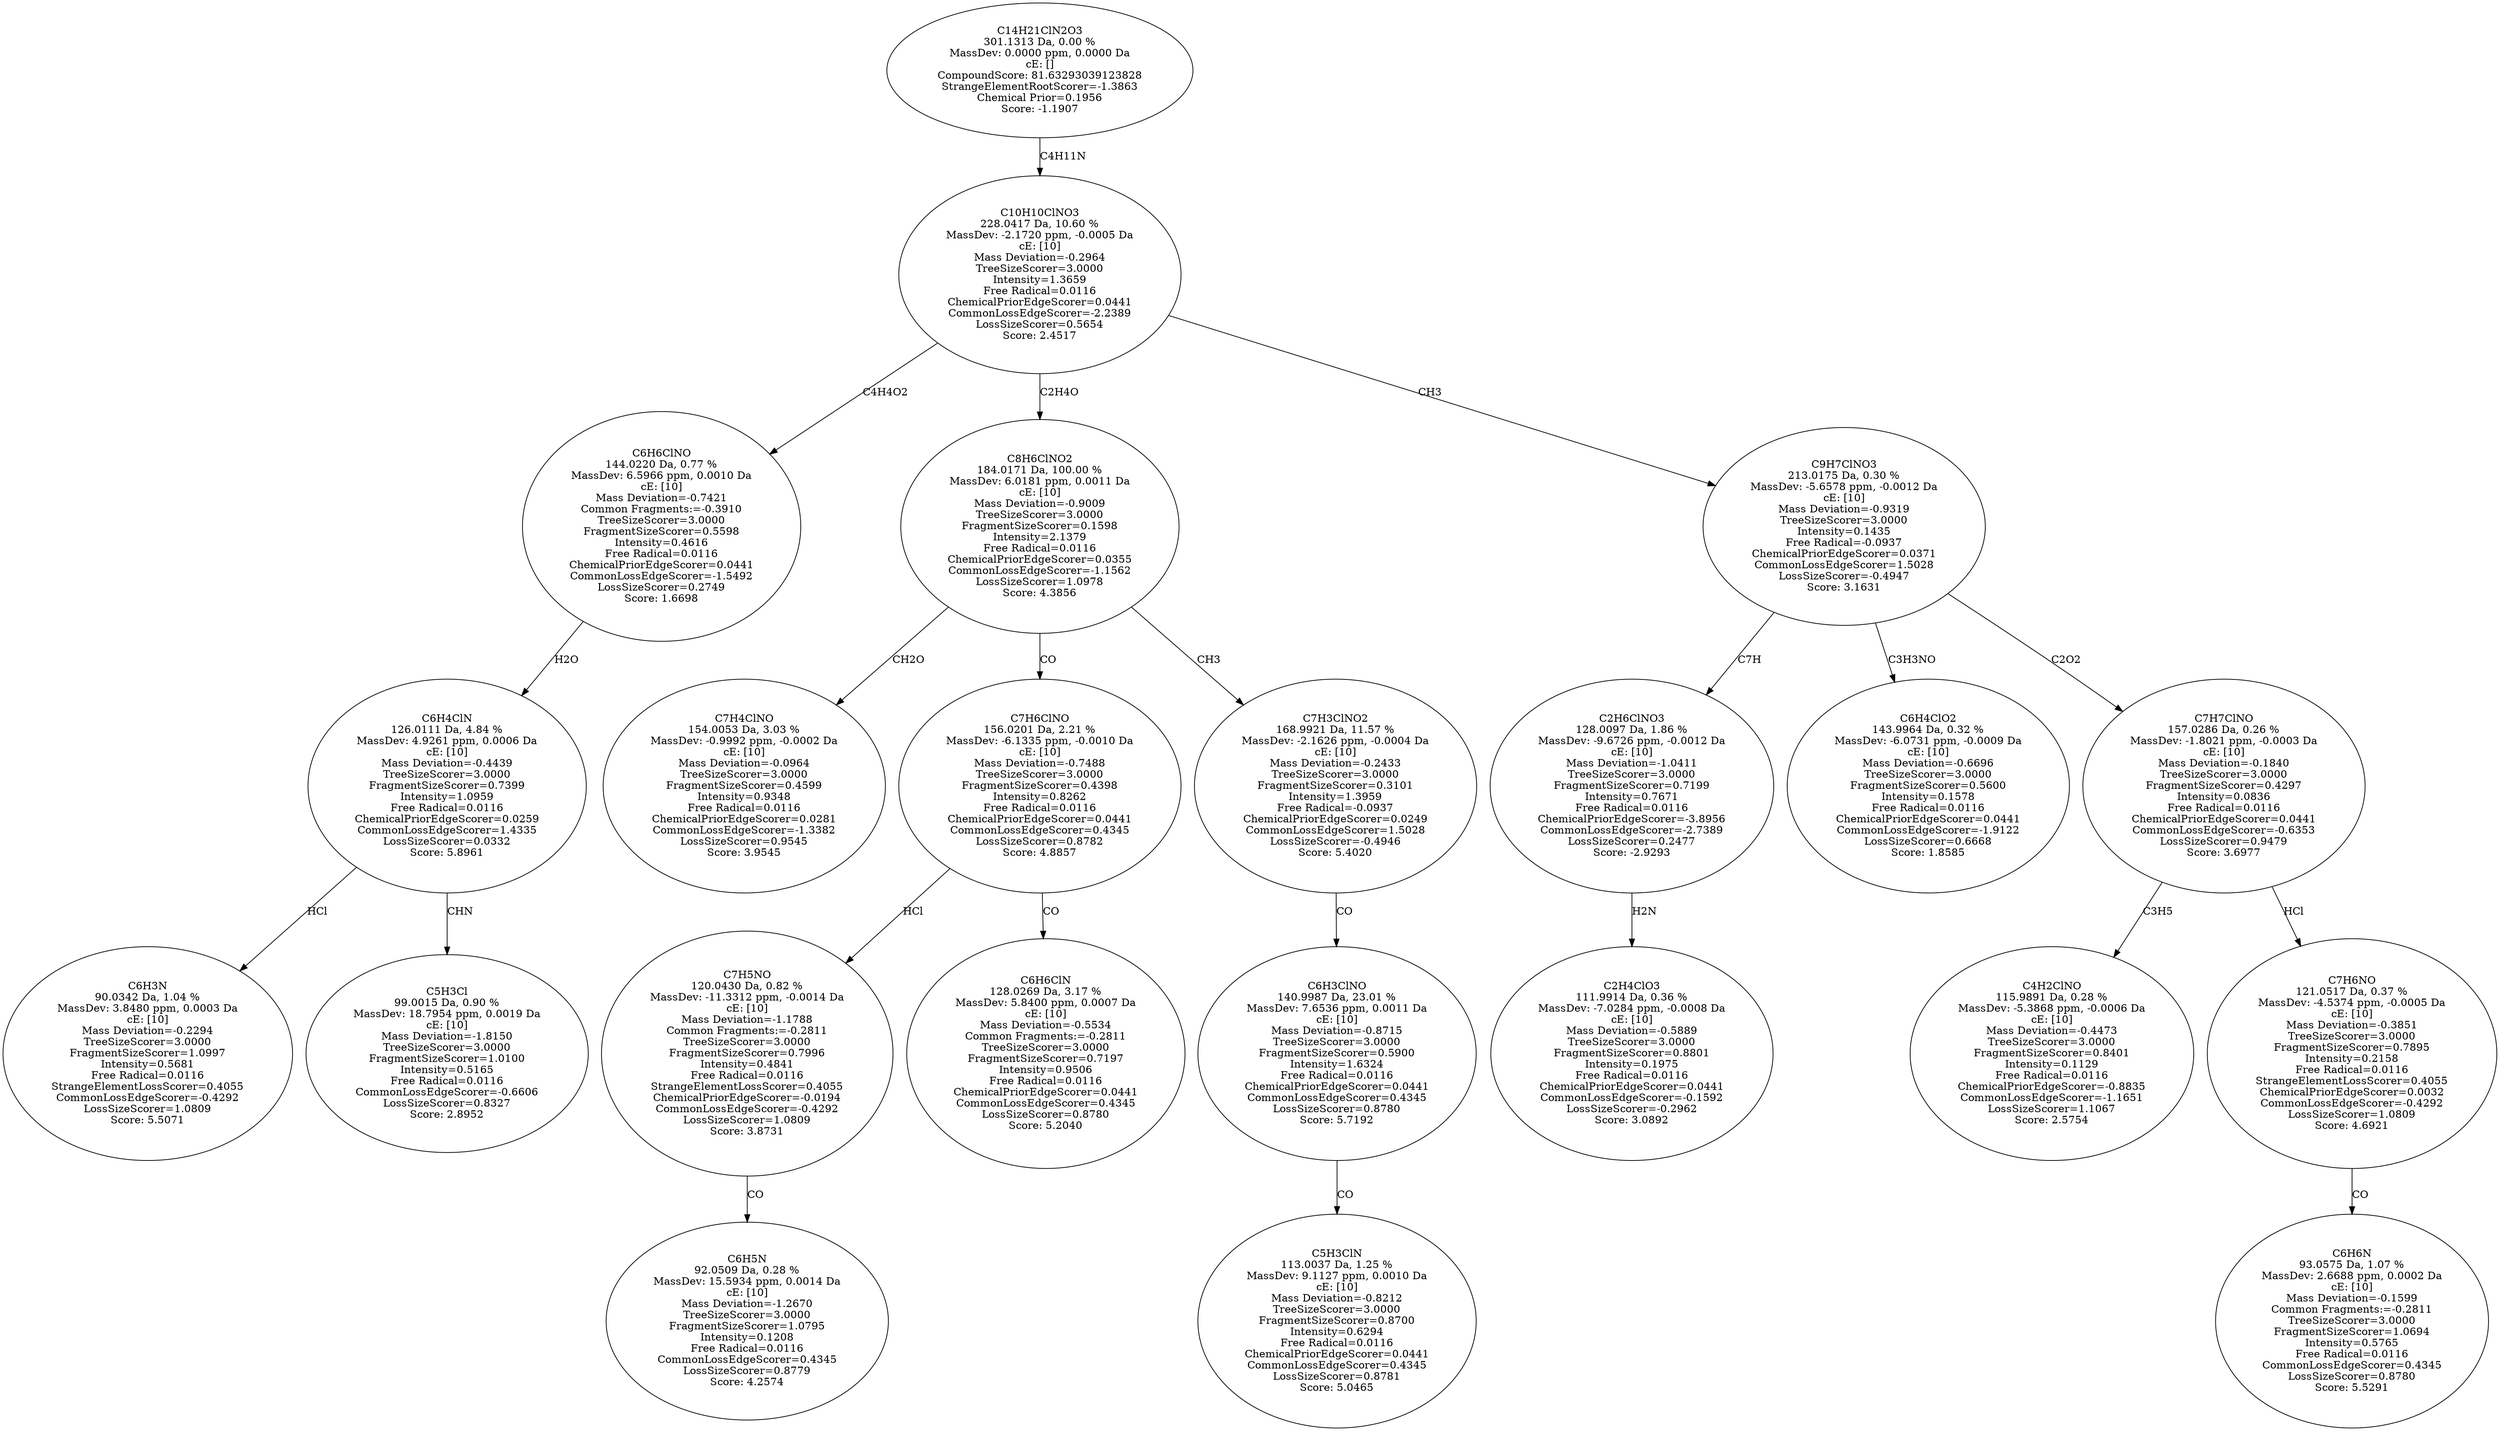 strict digraph {
v1 [label="C6H3N\n90.0342 Da, 1.04 %\nMassDev: 3.8480 ppm, 0.0003 Da\ncE: [10]\nMass Deviation=-0.2294\nTreeSizeScorer=3.0000\nFragmentSizeScorer=1.0997\nIntensity=0.5681\nFree Radical=0.0116\nStrangeElementLossScorer=0.4055\nCommonLossEdgeScorer=-0.4292\nLossSizeScorer=1.0809\nScore: 5.5071"];
v2 [label="C5H3Cl\n99.0015 Da, 0.90 %\nMassDev: 18.7954 ppm, 0.0019 Da\ncE: [10]\nMass Deviation=-1.8150\nTreeSizeScorer=3.0000\nFragmentSizeScorer=1.0100\nIntensity=0.5165\nFree Radical=0.0116\nCommonLossEdgeScorer=-0.6606\nLossSizeScorer=0.8327\nScore: 2.8952"];
v3 [label="C6H4ClN\n126.0111 Da, 4.84 %\nMassDev: 4.9261 ppm, 0.0006 Da\ncE: [10]\nMass Deviation=-0.4439\nTreeSizeScorer=3.0000\nFragmentSizeScorer=0.7399\nIntensity=1.0959\nFree Radical=0.0116\nChemicalPriorEdgeScorer=0.0259\nCommonLossEdgeScorer=1.4335\nLossSizeScorer=0.0332\nScore: 5.8961"];
v4 [label="C6H6ClNO\n144.0220 Da, 0.77 %\nMassDev: 6.5966 ppm, 0.0010 Da\ncE: [10]\nMass Deviation=-0.7421\nCommon Fragments:=-0.3910\nTreeSizeScorer=3.0000\nFragmentSizeScorer=0.5598\nIntensity=0.4616\nFree Radical=0.0116\nChemicalPriorEdgeScorer=0.0441\nCommonLossEdgeScorer=-1.5492\nLossSizeScorer=0.2749\nScore: 1.6698"];
v5 [label="C7H4ClNO\n154.0053 Da, 3.03 %\nMassDev: -0.9992 ppm, -0.0002 Da\ncE: [10]\nMass Deviation=-0.0964\nTreeSizeScorer=3.0000\nFragmentSizeScorer=0.4599\nIntensity=0.9348\nFree Radical=0.0116\nChemicalPriorEdgeScorer=0.0281\nCommonLossEdgeScorer=-1.3382\nLossSizeScorer=0.9545\nScore: 3.9545"];
v6 [label="C6H5N\n92.0509 Da, 0.28 %\nMassDev: 15.5934 ppm, 0.0014 Da\ncE: [10]\nMass Deviation=-1.2670\nTreeSizeScorer=3.0000\nFragmentSizeScorer=1.0795\nIntensity=0.1208\nFree Radical=0.0116\nCommonLossEdgeScorer=0.4345\nLossSizeScorer=0.8779\nScore: 4.2574"];
v7 [label="C7H5NO\n120.0430 Da, 0.82 %\nMassDev: -11.3312 ppm, -0.0014 Da\ncE: [10]\nMass Deviation=-1.1788\nCommon Fragments:=-0.2811\nTreeSizeScorer=3.0000\nFragmentSizeScorer=0.7996\nIntensity=0.4841\nFree Radical=0.0116\nStrangeElementLossScorer=0.4055\nChemicalPriorEdgeScorer=-0.0194\nCommonLossEdgeScorer=-0.4292\nLossSizeScorer=1.0809\nScore: 3.8731"];
v8 [label="C6H6ClN\n128.0269 Da, 3.17 %\nMassDev: 5.8400 ppm, 0.0007 Da\ncE: [10]\nMass Deviation=-0.5534\nCommon Fragments:=-0.2811\nTreeSizeScorer=3.0000\nFragmentSizeScorer=0.7197\nIntensity=0.9506\nFree Radical=0.0116\nChemicalPriorEdgeScorer=0.0441\nCommonLossEdgeScorer=0.4345\nLossSizeScorer=0.8780\nScore: 5.2040"];
v9 [label="C7H6ClNO\n156.0201 Da, 2.21 %\nMassDev: -6.1335 ppm, -0.0010 Da\ncE: [10]\nMass Deviation=-0.7488\nTreeSizeScorer=3.0000\nFragmentSizeScorer=0.4398\nIntensity=0.8262\nFree Radical=0.0116\nChemicalPriorEdgeScorer=0.0441\nCommonLossEdgeScorer=0.4345\nLossSizeScorer=0.8782\nScore: 4.8857"];
v10 [label="C5H3ClN\n113.0037 Da, 1.25 %\nMassDev: 9.1127 ppm, 0.0010 Da\ncE: [10]\nMass Deviation=-0.8212\nTreeSizeScorer=3.0000\nFragmentSizeScorer=0.8700\nIntensity=0.6294\nFree Radical=0.0116\nChemicalPriorEdgeScorer=0.0441\nCommonLossEdgeScorer=0.4345\nLossSizeScorer=0.8781\nScore: 5.0465"];
v11 [label="C6H3ClNO\n140.9987 Da, 23.01 %\nMassDev: 7.6536 ppm, 0.0011 Da\ncE: [10]\nMass Deviation=-0.8715\nTreeSizeScorer=3.0000\nFragmentSizeScorer=0.5900\nIntensity=1.6324\nFree Radical=0.0116\nChemicalPriorEdgeScorer=0.0441\nCommonLossEdgeScorer=0.4345\nLossSizeScorer=0.8780\nScore: 5.7192"];
v12 [label="C7H3ClNO2\n168.9921 Da, 11.57 %\nMassDev: -2.1626 ppm, -0.0004 Da\ncE: [10]\nMass Deviation=-0.2433\nTreeSizeScorer=3.0000\nFragmentSizeScorer=0.3101\nIntensity=1.3959\nFree Radical=-0.0937\nChemicalPriorEdgeScorer=0.0249\nCommonLossEdgeScorer=1.5028\nLossSizeScorer=-0.4946\nScore: 5.4020"];
v13 [label="C8H6ClNO2\n184.0171 Da, 100.00 %\nMassDev: 6.0181 ppm, 0.0011 Da\ncE: [10]\nMass Deviation=-0.9009\nTreeSizeScorer=3.0000\nFragmentSizeScorer=0.1598\nIntensity=2.1379\nFree Radical=0.0116\nChemicalPriorEdgeScorer=0.0355\nCommonLossEdgeScorer=-1.1562\nLossSizeScorer=1.0978\nScore: 4.3856"];
v14 [label="C2H4ClO3\n111.9914 Da, 0.36 %\nMassDev: -7.0284 ppm, -0.0008 Da\ncE: [10]\nMass Deviation=-0.5889\nTreeSizeScorer=3.0000\nFragmentSizeScorer=0.8801\nIntensity=0.1975\nFree Radical=0.0116\nChemicalPriorEdgeScorer=0.0441\nCommonLossEdgeScorer=-0.1592\nLossSizeScorer=-0.2962\nScore: 3.0892"];
v15 [label="C2H6ClNO3\n128.0097 Da, 1.86 %\nMassDev: -9.6726 ppm, -0.0012 Da\ncE: [10]\nMass Deviation=-1.0411\nTreeSizeScorer=3.0000\nFragmentSizeScorer=0.7199\nIntensity=0.7671\nFree Radical=0.0116\nChemicalPriorEdgeScorer=-3.8956\nCommonLossEdgeScorer=-2.7389\nLossSizeScorer=0.2477\nScore: -2.9293"];
v16 [label="C6H4ClO2\n143.9964 Da, 0.32 %\nMassDev: -6.0731 ppm, -0.0009 Da\ncE: [10]\nMass Deviation=-0.6696\nTreeSizeScorer=3.0000\nFragmentSizeScorer=0.5600\nIntensity=0.1578\nFree Radical=0.0116\nChemicalPriorEdgeScorer=0.0441\nCommonLossEdgeScorer=-1.9122\nLossSizeScorer=0.6668\nScore: 1.8585"];
v17 [label="C4H2ClNO\n115.9891 Da, 0.28 %\nMassDev: -5.3868 ppm, -0.0006 Da\ncE: [10]\nMass Deviation=-0.4473\nTreeSizeScorer=3.0000\nFragmentSizeScorer=0.8401\nIntensity=0.1129\nFree Radical=0.0116\nChemicalPriorEdgeScorer=-0.8835\nCommonLossEdgeScorer=-1.1651\nLossSizeScorer=1.1067\nScore: 2.5754"];
v18 [label="C6H6N\n93.0575 Da, 1.07 %\nMassDev: 2.6688 ppm, 0.0002 Da\ncE: [10]\nMass Deviation=-0.1599\nCommon Fragments:=-0.2811\nTreeSizeScorer=3.0000\nFragmentSizeScorer=1.0694\nIntensity=0.5765\nFree Radical=0.0116\nCommonLossEdgeScorer=0.4345\nLossSizeScorer=0.8780\nScore: 5.5291"];
v19 [label="C7H6NO\n121.0517 Da, 0.37 %\nMassDev: -4.5374 ppm, -0.0005 Da\ncE: [10]\nMass Deviation=-0.3851\nTreeSizeScorer=3.0000\nFragmentSizeScorer=0.7895\nIntensity=0.2158\nFree Radical=0.0116\nStrangeElementLossScorer=0.4055\nChemicalPriorEdgeScorer=0.0032\nCommonLossEdgeScorer=-0.4292\nLossSizeScorer=1.0809\nScore: 4.6921"];
v20 [label="C7H7ClNO\n157.0286 Da, 0.26 %\nMassDev: -1.8021 ppm, -0.0003 Da\ncE: [10]\nMass Deviation=-0.1840\nTreeSizeScorer=3.0000\nFragmentSizeScorer=0.4297\nIntensity=0.0836\nFree Radical=0.0116\nChemicalPriorEdgeScorer=0.0441\nCommonLossEdgeScorer=-0.6353\nLossSizeScorer=0.9479\nScore: 3.6977"];
v21 [label="C9H7ClNO3\n213.0175 Da, 0.30 %\nMassDev: -5.6578 ppm, -0.0012 Da\ncE: [10]\nMass Deviation=-0.9319\nTreeSizeScorer=3.0000\nIntensity=0.1435\nFree Radical=-0.0937\nChemicalPriorEdgeScorer=0.0371\nCommonLossEdgeScorer=1.5028\nLossSizeScorer=-0.4947\nScore: 3.1631"];
v22 [label="C10H10ClNO3\n228.0417 Da, 10.60 %\nMassDev: -2.1720 ppm, -0.0005 Da\ncE: [10]\nMass Deviation=-0.2964\nTreeSizeScorer=3.0000\nIntensity=1.3659\nFree Radical=0.0116\nChemicalPriorEdgeScorer=0.0441\nCommonLossEdgeScorer=-2.2389\nLossSizeScorer=0.5654\nScore: 2.4517"];
v23 [label="C14H21ClN2O3\n301.1313 Da, 0.00 %\nMassDev: 0.0000 ppm, 0.0000 Da\ncE: []\nCompoundScore: 81.63293039123828\nStrangeElementRootScorer=-1.3863\nChemical Prior=0.1956\nScore: -1.1907"];
v3 -> v1 [label="HCl"];
v3 -> v2 [label="CHN"];
v4 -> v3 [label="H2O"];
v22 -> v4 [label="C4H4O2"];
v13 -> v5 [label="CH2O"];
v7 -> v6 [label="CO"];
v9 -> v7 [label="HCl"];
v9 -> v8 [label="CO"];
v13 -> v9 [label="CO"];
v11 -> v10 [label="CO"];
v12 -> v11 [label="CO"];
v13 -> v12 [label="CH3"];
v22 -> v13 [label="C2H4O"];
v15 -> v14 [label="H2N"];
v21 -> v15 [label="C7H"];
v21 -> v16 [label="C3H3NO"];
v20 -> v17 [label="C3H5"];
v19 -> v18 [label="CO"];
v20 -> v19 [label="HCl"];
v21 -> v20 [label="C2O2"];
v22 -> v21 [label="CH3"];
v23 -> v22 [label="C4H11N"];
}